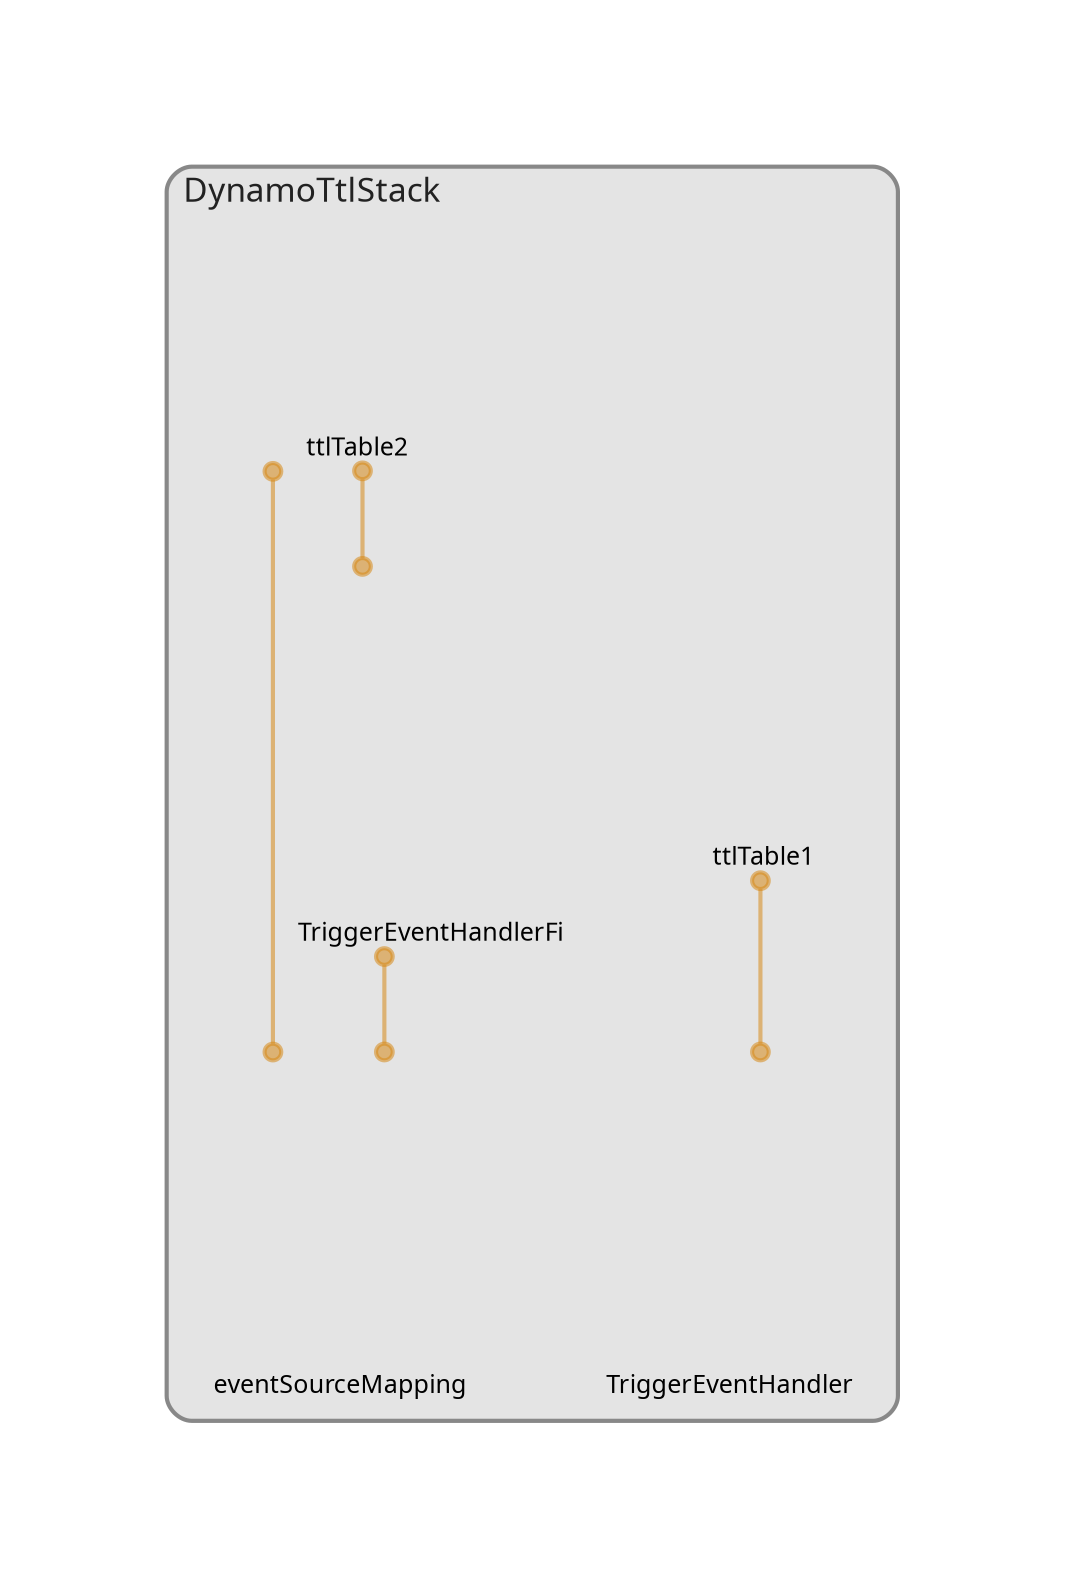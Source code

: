 digraph "Diagram" {
  splines = "ortho";
  pad = "1.0";
  nodesep = "0.60";
  ranksep = "0.75";
  fontname = "Sans-Serif";
  fontsize = "15";
  dpi = "200";
  rankdir = "BT";
  compound = "true";
  fontcolor = "#222222";
  edge [
    color = "#D5871488",
    penwidth = 2,
    arrowhead = "dot",
    arrowtail = "dot",
  ];
  node [
    shape = "box",
    style = "rounded",
    fixedsize = true,
    width = 1.7,
    height = 1.7,
    labelloc = "c",
    imagescale = true,
    fontname = "Sans-Serif",
    fontsize = 8,
    margin = 8,
  ];
  subgraph "DynamoTtlStack" {
    subgraph "cluster-SubGraph.DynamoTtlStack" {
      graph [
        label = "DynamoTtlStack",
        labelloc = "b",
        labeljust = "l",
        margin = "10",
        fontsize = "16",
        penwidth = "2",
        pencolor = "#888888",
        style = "filled,rounded",
        fillcolor = "#e4e4e4",
      ];
      "DynamoTtlStack/ttlTable1" [
        label = " ttlTable1",
        fontsize = 12,
        image = "C:\Users\johng\Documents\Projects\AWS-CDK-Examples\Dynamo-TTL\node_modules\cdk-dia\icons\aws\Service\Arch_Database\64\Arch_Amazon-DynamoDB_64@5x.png",
        imagescale = "true",
        imagepos = "tc",
        penwidth = "0",
        shape = "node",
        fixedsize = "true",
        labelloc = "b",
        width = 1.2,
        height = 1.466,
      ];
      "DynamoTtlStack/TriggerEventHandler" [
        label = " TriggerEventHandler",
        fontsize = 12,
        image = "C:\Users\johng\Documents\Projects\AWS-CDK-Examples\Dynamo-TTL\node_modules\cdk-dia\icons\aws\Service\Arch_Compute\64\Arch_AWS-Lambda_64@5x.png",
        imagescale = "true",
        imagepos = "tc",
        penwidth = "0",
        shape = "node",
        fixedsize = "true",
        labelloc = "b",
        width = 2,
        height = 2.266,
      ];
      "DynamoTtlStack/ttlTable2" [
        label = " ttlTable2",
        fontsize = 12,
        image = "C:\Users\johng\Documents\Projects\AWS-CDK-Examples\Dynamo-TTL\node_modules\cdk-dia\icons\aws\Service\Arch_Database\64\Arch_Amazon-DynamoDB_64@5x.png",
        imagescale = "true",
        imagepos = "tc",
        penwidth = "0",
        shape = "node",
        fixedsize = "true",
        labelloc = "b",
        width = 1.2,
        height = 1.466,
      ];
      "DynamoTtlStack/TriggerEventHandlerFiltered" [
        label = "\nTriggerEventHandlerFi",
        fontsize = 12,
        image = "C:\Users\johng\Documents\Projects\AWS-CDK-Examples\Dynamo-TTL\node_modules\cdk-dia\icons\aws\Service\Arch_Compute\64\Arch_AWS-Lambda_64@5x.png",
        imagescale = "true",
        imagepos = "tc",
        penwidth = "0",
        shape = "node",
        fixedsize = "true",
        labelloc = "b",
        width = 2,
        height = 2.4819999999999998,
      ];
      "DynamoTtlStack/eventSourceMapping" [
        label = " eventSourceMapping",
        fontsize = 12,
        image = "C:\Users\johng\Documents\Projects\AWS-CDK-Examples\Dynamo-TTL\node_modules\cdk-dia\icons\aws\Service\Arch_Compute\64\Arch_AWS-Lambda_64@5x.png",
        imagescale = "true",
        imagepos = "tc",
        penwidth = "0",
        shape = "node",
        fixedsize = "true",
        labelloc = "b",
        width = 2,
        height = 2.266,
      ];
    }
  }
  "DynamoTtlStack/TriggerEventHandler" -> "DynamoTtlStack/ttlTable1" [
    dir = "both",
  ];
  "DynamoTtlStack/TriggerEventHandlerFiltered" -> "DynamoTtlStack/ttlTable2" [
    dir = "both",
  ];
  "DynamoTtlStack/eventSourceMapping" -> "DynamoTtlStack/ttlTable2" [
    dir = "both",
  ];
  "DynamoTtlStack/eventSourceMapping" -> "DynamoTtlStack/TriggerEventHandlerFiltered" [
    dir = "both",
  ];
}